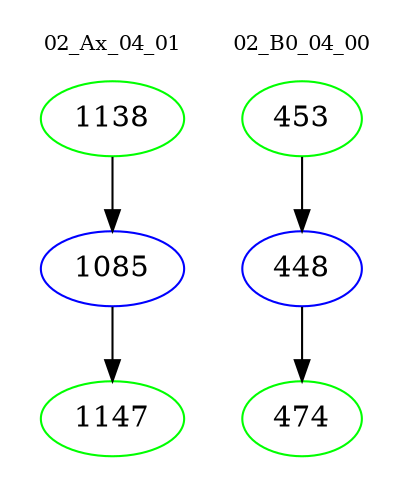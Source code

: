 digraph{
subgraph cluster_0 {
color = white
label = "02_Ax_04_01";
fontsize=10;
T0_1138 [label="1138", color="green"]
T0_1138 -> T0_1085 [color="black"]
T0_1085 [label="1085", color="blue"]
T0_1085 -> T0_1147 [color="black"]
T0_1147 [label="1147", color="green"]
}
subgraph cluster_1 {
color = white
label = "02_B0_04_00";
fontsize=10;
T1_453 [label="453", color="green"]
T1_453 -> T1_448 [color="black"]
T1_448 [label="448", color="blue"]
T1_448 -> T1_474 [color="black"]
T1_474 [label="474", color="green"]
}
}

